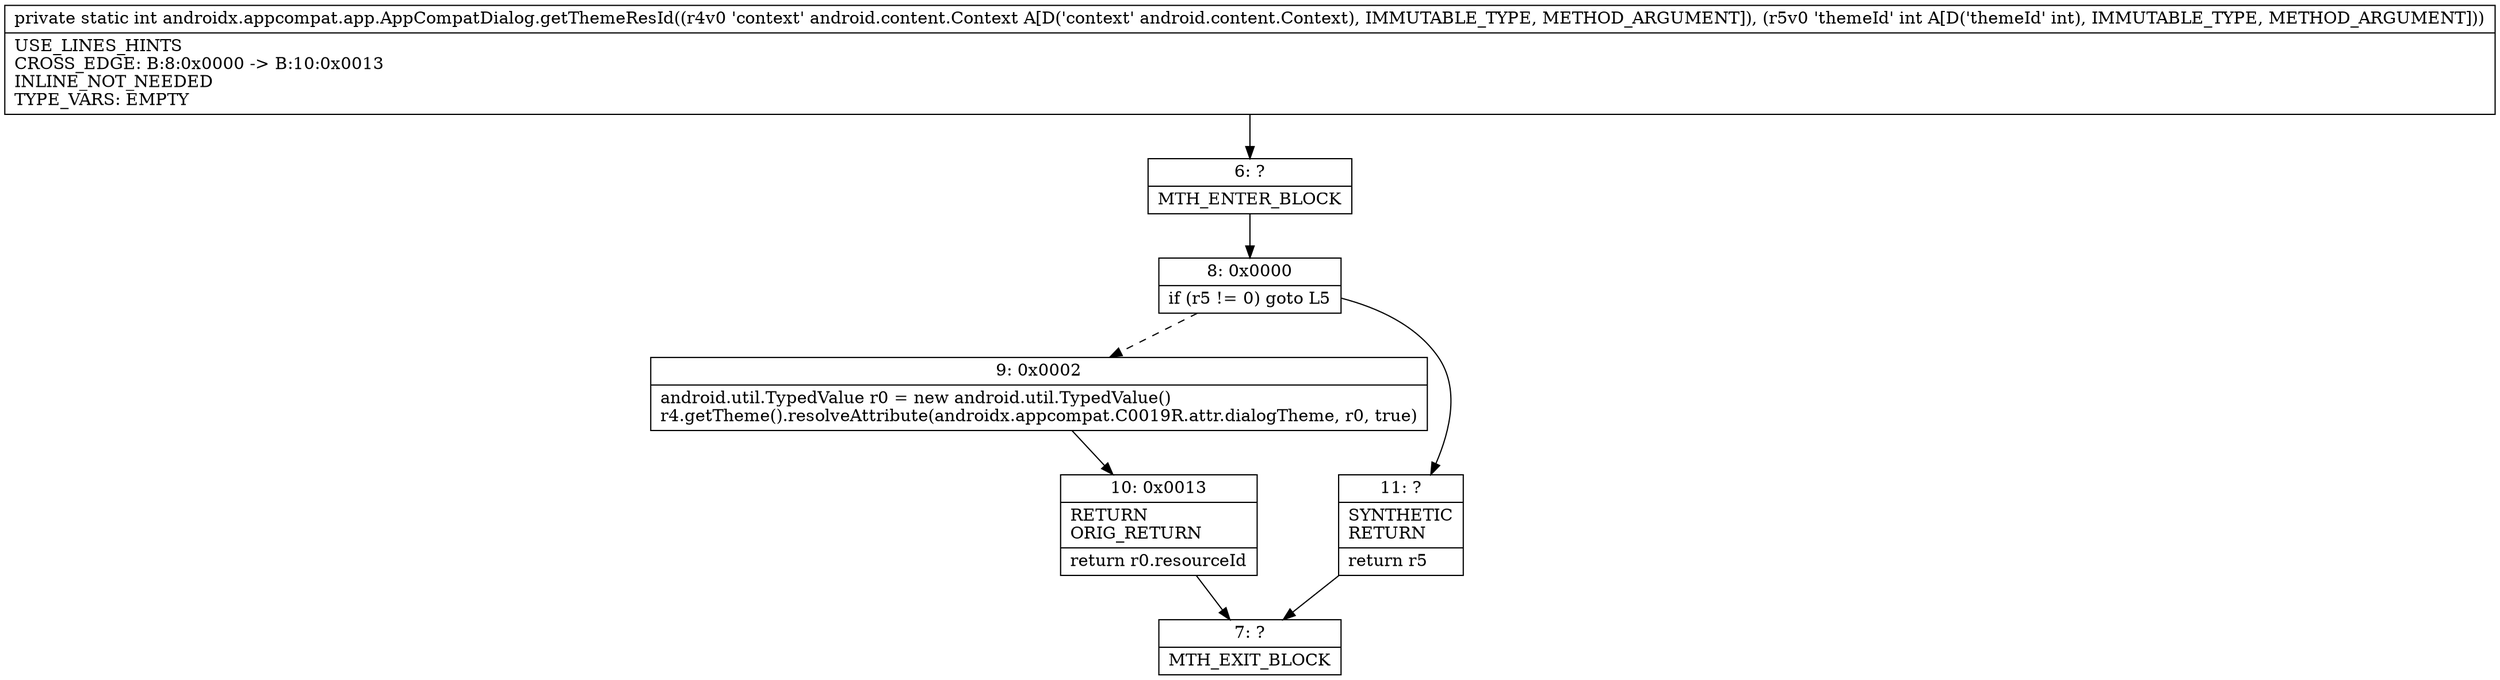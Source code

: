 digraph "CFG forandroidx.appcompat.app.AppCompatDialog.getThemeResId(Landroid\/content\/Context;I)I" {
Node_6 [shape=record,label="{6\:\ ?|MTH_ENTER_BLOCK\l}"];
Node_8 [shape=record,label="{8\:\ 0x0000|if (r5 != 0) goto L5\l}"];
Node_9 [shape=record,label="{9\:\ 0x0002|android.util.TypedValue r0 = new android.util.TypedValue()\lr4.getTheme().resolveAttribute(androidx.appcompat.C0019R.attr.dialogTheme, r0, true)\l}"];
Node_10 [shape=record,label="{10\:\ 0x0013|RETURN\lORIG_RETURN\l|return r0.resourceId\l}"];
Node_7 [shape=record,label="{7\:\ ?|MTH_EXIT_BLOCK\l}"];
Node_11 [shape=record,label="{11\:\ ?|SYNTHETIC\lRETURN\l|return r5\l}"];
MethodNode[shape=record,label="{private static int androidx.appcompat.app.AppCompatDialog.getThemeResId((r4v0 'context' android.content.Context A[D('context' android.content.Context), IMMUTABLE_TYPE, METHOD_ARGUMENT]), (r5v0 'themeId' int A[D('themeId' int), IMMUTABLE_TYPE, METHOD_ARGUMENT]))  | USE_LINES_HINTS\lCROSS_EDGE: B:8:0x0000 \-\> B:10:0x0013\lINLINE_NOT_NEEDED\lTYPE_VARS: EMPTY\l}"];
MethodNode -> Node_6;Node_6 -> Node_8;
Node_8 -> Node_9[style=dashed];
Node_8 -> Node_11;
Node_9 -> Node_10;
Node_10 -> Node_7;
Node_11 -> Node_7;
}

